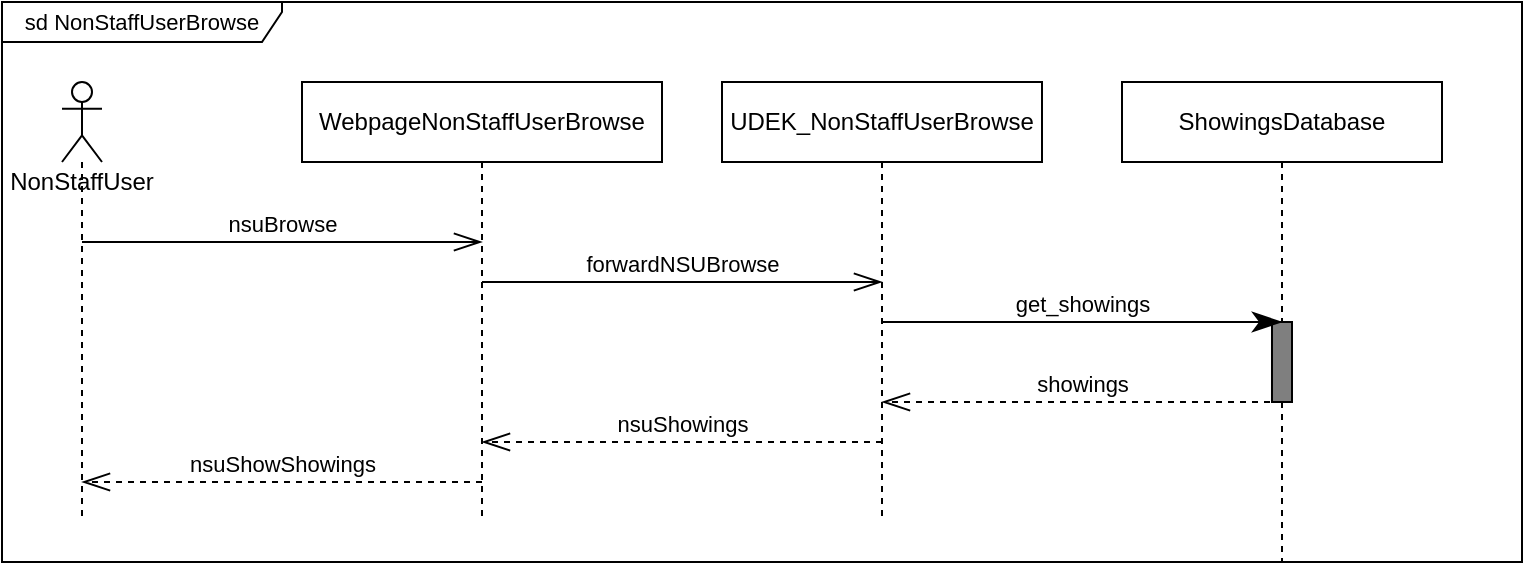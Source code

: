 <mxfile version="16.5.1" type="device"><diagram id="UbSpJXMvINvI6A48w-Lx" name="Page-1"><mxGraphModel dx="1422" dy="852" grid="1" gridSize="10" guides="1" tooltips="1" connect="1" arrows="1" fold="1" page="1" pageScale="1" pageWidth="3300" pageHeight="2339" math="0" shadow="0"><root><mxCell id="0"/><mxCell id="X5XjearkuYIkrU80L7tD-60" value="Diagram Frame" style="" parent="0"/><mxCell id="X5XjearkuYIkrU80L7tD-62" value="sd NonStaffUserBrowse" style="shape=umlFrame;whiteSpace=wrap;html=1;fontFamily=Helvetica;fontSize=11;fontColor=default;strokeWidth=1;fillColor=default;gradientColor=none;width=140;height=20;connectable=0;allowArrows=0;" parent="X5XjearkuYIkrU80L7tD-60" vertex="1"><mxGeometry x="40" y="40" width="760" height="280" as="geometry"/></mxCell><object label="Lifelines&#10;" id="1"><mxCell style="" parent="0"/></object><mxCell id="X5XjearkuYIkrU80L7tD-1" value="NonStaffUser" style="shape=umlLifeline;participant=umlActor;perimeter=lifelinePerimeter;whiteSpace=wrap;html=1;container=0;collapsible=0;recursiveResize=0;verticalAlign=top;spacingTop=36;outlineConnect=0;connectable=0;allowArrows=0;" parent="1" vertex="1"><mxGeometry x="70" y="80" width="20" height="220" as="geometry"/></mxCell><mxCell id="X5XjearkuYIkrU80L7tD-2" value="UDEK_NonStaffUserBrowse" style="shape=umlLifeline;perimeter=lifelinePerimeter;whiteSpace=wrap;html=1;container=0;collapsible=0;recursiveResize=0;outlineConnect=0;connectable=0;allowArrows=0;" parent="1" vertex="1"><mxGeometry x="400" y="80" width="160" height="220" as="geometry"/></mxCell><mxCell id="X5XjearkuYIkrU80L7tD-3" value="WebpageNonStaffUserBrowse" style="shape=umlLifeline;perimeter=lifelinePerimeter;whiteSpace=wrap;html=1;container=0;collapsible=0;recursiveResize=0;outlineConnect=0;connectable=0;allowArrows=0;" parent="1" vertex="1"><mxGeometry x="190" y="80" width="180" height="220" as="geometry"/></mxCell><mxCell id="X5XjearkuYIkrU80L7tD-4" value="ShowingsDatabase" style="shape=umlLifeline;perimeter=lifelinePerimeter;whiteSpace=wrap;html=1;container=0;collapsible=0;recursiveResize=0;outlineConnect=0;connectable=0;allowArrows=0;" parent="1" vertex="1"><mxGeometry x="600" y="80" width="160" height="240" as="geometry"/></mxCell><object label="Frames" id="X5XjearkuYIkrU80L7tD-9"><mxCell style="" parent="0"/></object><object label="Boxes" id="X5XjearkuYIkrU80L7tD-17"><mxCell style="" parent="0"/></object><mxCell id="X5XjearkuYIkrU80L7tD-18" value="" style="rounded=0;whiteSpace=wrap;html=1;fontFamily=Helvetica;fontSize=11;fontColor=default;fillColor=#7F7F7F;imageAlign=left;" parent="X5XjearkuYIkrU80L7tD-17" vertex="1"><mxGeometry x="675" y="200" width="10" height="40" as="geometry"/></mxCell><object label="Arrows&#10;" id="X5XjearkuYIkrU80L7tD-5"><mxCell style="" parent="0"/></object><mxCell id="X5XjearkuYIkrU80L7tD-7" value="nsuBrowse" style="endArrow=openThin;html=1;rounded=0;labelBackgroundColor=default;fontFamily=Helvetica;fontSize=11;fontColor=default;startSize=12;endSize=12;strokeColor=default;shape=connector;endFill=0;verticalAlign=bottom;" parent="X5XjearkuYIkrU80L7tD-5" edge="1"><mxGeometry width="50" height="50" relative="1" as="geometry"><mxPoint x="80" y="160" as="sourcePoint"/><mxPoint x="280" y="160" as="targetPoint"/></mxGeometry></mxCell><mxCell id="X5XjearkuYIkrU80L7tD-8" value="forwardNSUBrowse" style="endArrow=openThin;html=1;rounded=0;labelBackgroundColor=default;fontFamily=Helvetica;fontSize=11;fontColor=default;startSize=12;endSize=12;strokeColor=default;shape=connector;endFill=0;verticalAlign=bottom;" parent="X5XjearkuYIkrU80L7tD-5" edge="1"><mxGeometry width="50" height="50" relative="1" as="geometry"><mxPoint x="280" y="180" as="sourcePoint"/><mxPoint x="480" y="180" as="targetPoint"/></mxGeometry></mxCell><mxCell id="X5XjearkuYIkrU80L7tD-30" value="nsuShowings" style="endArrow=openThin;html=1;rounded=0;labelBackgroundColor=default;fontFamily=Helvetica;fontSize=11;fontColor=default;startSize=12;endSize=12;strokeColor=default;shape=connector;endFill=0;verticalAlign=bottom;dashed=1;" parent="X5XjearkuYIkrU80L7tD-5" edge="1"><mxGeometry width="50" height="50" relative="1" as="geometry"><mxPoint x="480" y="260" as="sourcePoint"/><mxPoint x="280" y="260" as="targetPoint"/></mxGeometry></mxCell><mxCell id="X5XjearkuYIkrU80L7tD-32" value="nsuShowShowings" style="endArrow=openThin;html=1;rounded=0;labelBackgroundColor=default;fontFamily=Helvetica;fontSize=11;fontColor=default;startSize=12;endSize=12;strokeColor=default;shape=connector;endFill=0;verticalAlign=bottom;dashed=1;" parent="X5XjearkuYIkrU80L7tD-5" edge="1"><mxGeometry width="50" height="50" relative="1" as="geometry"><mxPoint x="280" y="280" as="sourcePoint"/><mxPoint x="80" y="280" as="targetPoint"/></mxGeometry></mxCell><mxCell id="X5XjearkuYIkrU80L7tD-35" value="showings" style="edgeStyle=none;shape=connector;rounded=0;orthogonalLoop=1;jettySize=auto;html=1;labelBackgroundColor=default;fontFamily=Helvetica;fontSize=11;fontColor=default;endArrow=openThin;endFill=0;startSize=12;endSize=12;strokeColor=default;dashed=1;verticalAlign=bottom;" parent="X5XjearkuYIkrU80L7tD-5" edge="1"><mxGeometry relative="1" as="geometry"><mxPoint x="480" y="240" as="targetPoint"/><mxPoint x="680" y="240" as="sourcePoint"/></mxGeometry></mxCell><mxCell id="X5XjearkuYIkrU80L7tD-36" value="get_showings" style="endArrow=classicThin;html=1;rounded=0;labelBackgroundColor=default;fontFamily=Helvetica;fontSize=11;fontColor=default;startSize=12;endSize=12;strokeColor=default;shape=connector;endFill=1;verticalAlign=bottom;" parent="X5XjearkuYIkrU80L7tD-5" edge="1"><mxGeometry width="50" height="50" relative="1" as="geometry"><mxPoint x="480" y="200" as="sourcePoint"/><mxPoint x="680" y="200" as="targetPoint"/></mxGeometry></mxCell><object label="Predicates" id="X5XjearkuYIkrU80L7tD-38"><mxCell style="" parent="0"/></object></root></mxGraphModel></diagram></mxfile>